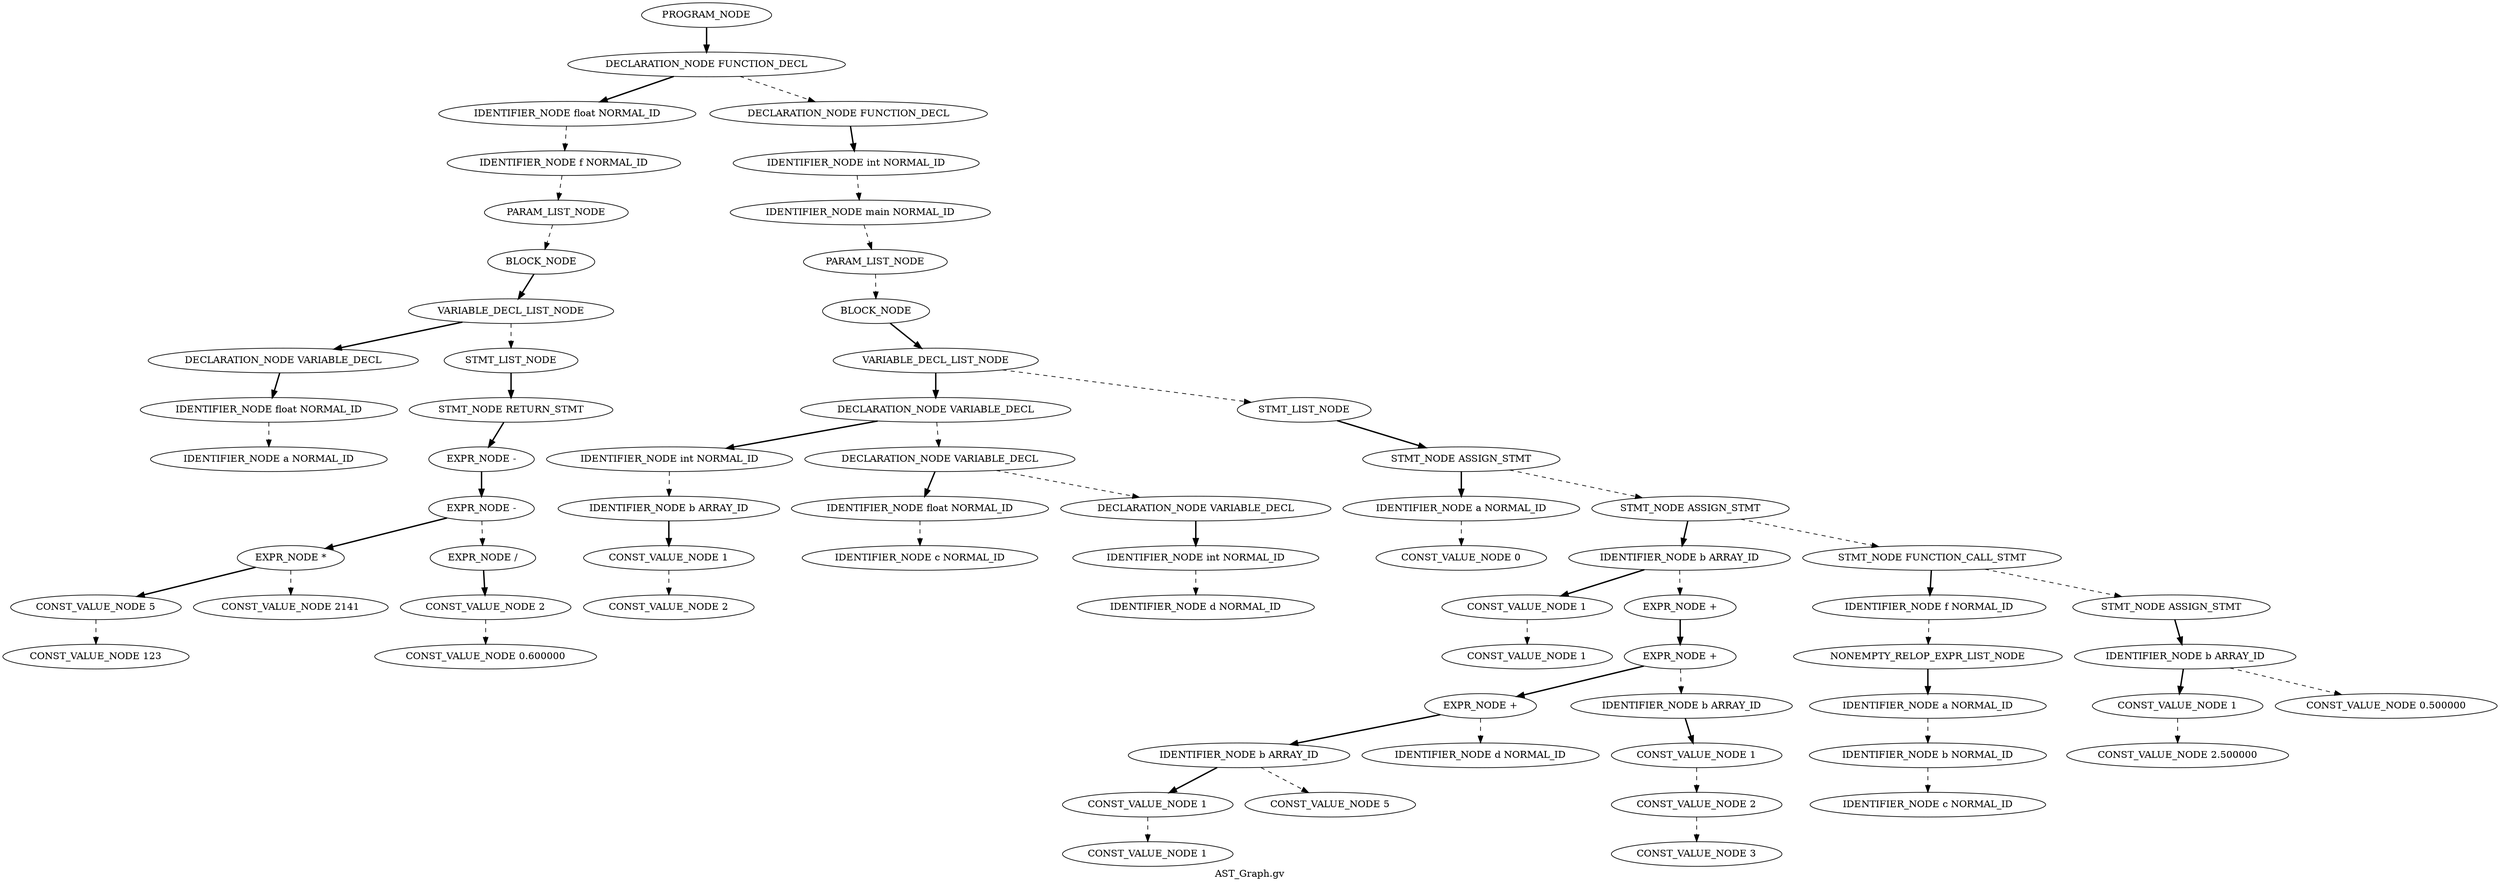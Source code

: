 Digraph AST
{
label = "AST_Graph.gv"
node0 [label ="PROGRAM_NODE"]
node1 [label ="DECLARATION_NODE FUNCTION_DECL"]
node2 [label ="IDENTIFIER_NODE float NORMAL_ID"]
node3 [label ="IDENTIFIER_NODE f NORMAL_ID"]
node4 [label ="PARAM_LIST_NODE"]
node5 [label ="BLOCK_NODE"]
node6 [label ="VARIABLE_DECL_LIST_NODE"]
node7 [label ="DECLARATION_NODE VARIABLE_DECL"]
node8 [label ="IDENTIFIER_NODE float NORMAL_ID"]
node9 [label ="IDENTIFIER_NODE a NORMAL_ID"]
node8 -> node9 [style = dashed]
node7 -> node8 [style = bold]
node6 -> node7 [style = bold]
node10 [label ="STMT_LIST_NODE"]
node11 [label ="STMT_NODE RETURN_STMT"]
node12 [label ="EXPR_NODE -"]
node13 [label ="EXPR_NODE -"]
node14 [label ="EXPR_NODE *"]
node15 [label ="CONST_VALUE_NODE 5"]
node16 [label ="CONST_VALUE_NODE 123"]
node15 -> node16 [style = dashed]
node14 -> node15 [style = bold]
node17 [label ="CONST_VALUE_NODE 2141"]
node14 -> node17 [style = dashed]
node13 -> node14 [style = bold]
node18 [label ="EXPR_NODE /"]
node19 [label ="CONST_VALUE_NODE 2"]
node20 [label ="CONST_VALUE_NODE 0.600000"]
node19 -> node20 [style = dashed]
node18 -> node19 [style = bold]
node13 -> node18 [style = dashed]
node12 -> node13 [style = bold]
node11 -> node12 [style = bold]
node10 -> node11 [style = bold]
node6 -> node10 [style = dashed]
node5 -> node6 [style = bold]
node4 -> node5 [style = dashed]
node3 -> node4 [style = dashed]
node2 -> node3 [style = dashed]
node1 -> node2 [style = bold]
node21 [label ="DECLARATION_NODE FUNCTION_DECL"]
node22 [label ="IDENTIFIER_NODE int NORMAL_ID"]
node23 [label ="IDENTIFIER_NODE main NORMAL_ID"]
node24 [label ="PARAM_LIST_NODE"]
node25 [label ="BLOCK_NODE"]
node26 [label ="VARIABLE_DECL_LIST_NODE"]
node27 [label ="DECLARATION_NODE VARIABLE_DECL"]
node28 [label ="IDENTIFIER_NODE int NORMAL_ID"]
node29 [label ="IDENTIFIER_NODE b ARRAY_ID"]
node30 [label ="CONST_VALUE_NODE 1"]
node31 [label ="CONST_VALUE_NODE 2"]
node30 -> node31 [style = dashed]
node29 -> node30 [style = bold]
node28 -> node29 [style = dashed]
node27 -> node28 [style = bold]
node32 [label ="DECLARATION_NODE VARIABLE_DECL"]
node33 [label ="IDENTIFIER_NODE float NORMAL_ID"]
node34 [label ="IDENTIFIER_NODE c NORMAL_ID"]
node33 -> node34 [style = dashed]
node32 -> node33 [style = bold]
node35 [label ="DECLARATION_NODE VARIABLE_DECL"]
node36 [label ="IDENTIFIER_NODE int NORMAL_ID"]
node37 [label ="IDENTIFIER_NODE d NORMAL_ID"]
node36 -> node37 [style = dashed]
node35 -> node36 [style = bold]
node32 -> node35 [style = dashed]
node27 -> node32 [style = dashed]
node26 -> node27 [style = bold]
node38 [label ="STMT_LIST_NODE"]
node39 [label ="STMT_NODE ASSIGN_STMT"]
node40 [label ="IDENTIFIER_NODE a NORMAL_ID"]
node41 [label ="CONST_VALUE_NODE 0"]
node40 -> node41 [style = dashed]
node39 -> node40 [style = bold]
node42 [label ="STMT_NODE ASSIGN_STMT"]
node43 [label ="IDENTIFIER_NODE b ARRAY_ID"]
node44 [label ="CONST_VALUE_NODE 1"]
node45 [label ="CONST_VALUE_NODE 1"]
node44 -> node45 [style = dashed]
node43 -> node44 [style = bold]
node46 [label ="EXPR_NODE +"]
node47 [label ="EXPR_NODE +"]
node48 [label ="EXPR_NODE +"]
node49 [label ="IDENTIFIER_NODE b ARRAY_ID"]
node50 [label ="CONST_VALUE_NODE 1"]
node51 [label ="CONST_VALUE_NODE 1"]
node50 -> node51 [style = dashed]
node49 -> node50 [style = bold]
node52 [label ="CONST_VALUE_NODE 5"]
node49 -> node52 [style = dashed]
node48 -> node49 [style = bold]
node53 [label ="IDENTIFIER_NODE d NORMAL_ID"]
node48 -> node53 [style = dashed]
node47 -> node48 [style = bold]
node54 [label ="IDENTIFIER_NODE b ARRAY_ID"]
node55 [label ="CONST_VALUE_NODE 1"]
node56 [label ="CONST_VALUE_NODE 2"]
node57 [label ="CONST_VALUE_NODE 3"]
node56 -> node57 [style = dashed]
node55 -> node56 [style = dashed]
node54 -> node55 [style = bold]
node47 -> node54 [style = dashed]
node46 -> node47 [style = bold]
node43 -> node46 [style = dashed]
node42 -> node43 [style = bold]
node58 [label ="STMT_NODE FUNCTION_CALL_STMT"]
node59 [label ="IDENTIFIER_NODE f NORMAL_ID"]
node60 [label ="NONEMPTY_RELOP_EXPR_LIST_NODE"]
node61 [label ="IDENTIFIER_NODE a NORMAL_ID"]
node62 [label ="IDENTIFIER_NODE b NORMAL_ID"]
node63 [label ="IDENTIFIER_NODE c NORMAL_ID"]
node62 -> node63 [style = dashed]
node61 -> node62 [style = dashed]
node60 -> node61 [style = bold]
node59 -> node60 [style = dashed]
node58 -> node59 [style = bold]
node64 [label ="STMT_NODE ASSIGN_STMT"]
node65 [label ="IDENTIFIER_NODE b ARRAY_ID"]
node66 [label ="CONST_VALUE_NODE 1"]
node67 [label ="CONST_VALUE_NODE 2.500000"]
node66 -> node67 [style = dashed]
node65 -> node66 [style = bold]
node68 [label ="CONST_VALUE_NODE 0.500000"]
node65 -> node68 [style = dashed]
node64 -> node65 [style = bold]
node58 -> node64 [style = dashed]
node42 -> node58 [style = dashed]
node39 -> node42 [style = dashed]
node38 -> node39 [style = bold]
node26 -> node38 [style = dashed]
node25 -> node26 [style = bold]
node24 -> node25 [style = dashed]
node23 -> node24 [style = dashed]
node22 -> node23 [style = dashed]
node21 -> node22 [style = bold]
node1 -> node21 [style = dashed]
node0 -> node1 [style = bold]
}
